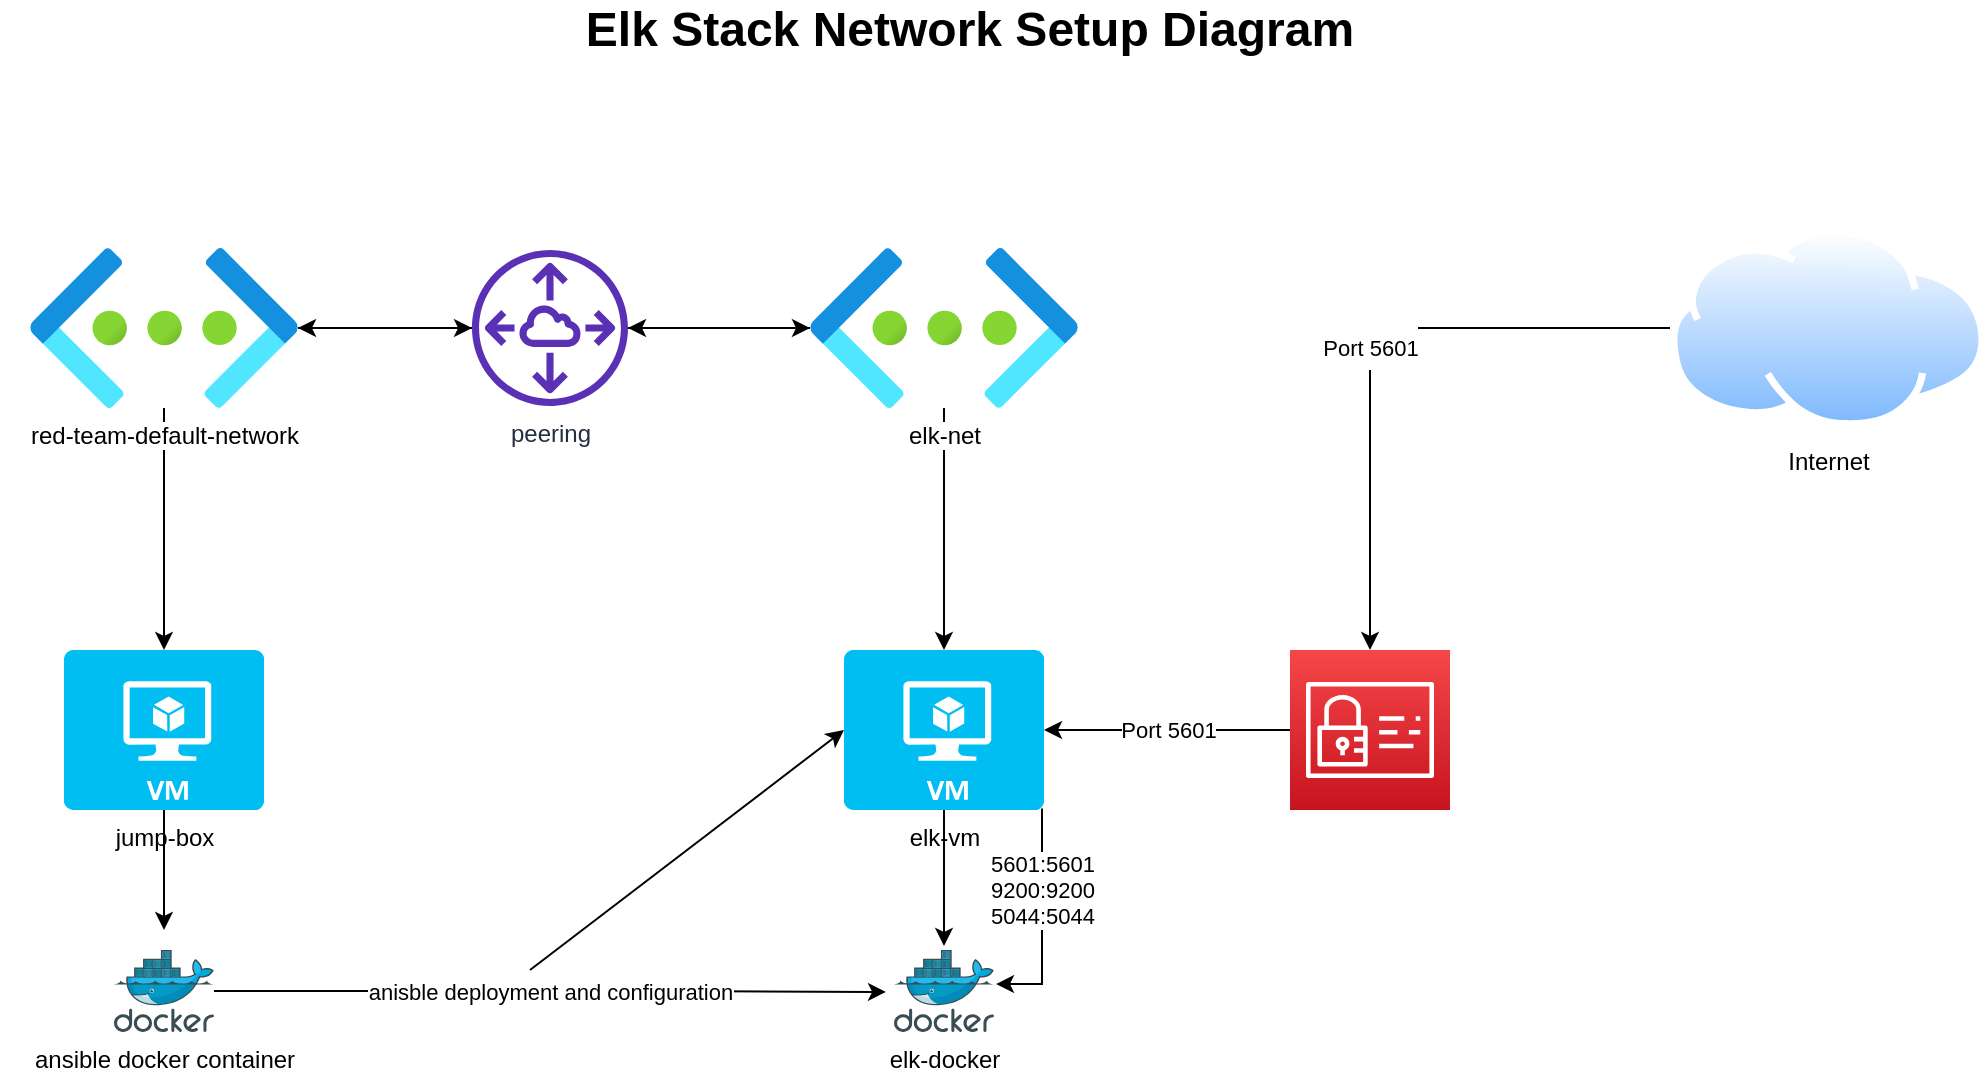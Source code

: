 <mxfile version="14.0.1" type="github">
  <diagram id="p6JLM_8M2Qhi4dKrnYwR" name="Page-1">
    <mxGraphModel dx="1426" dy="772" grid="1" gridSize="10" guides="1" tooltips="1" connect="1" arrows="1" fold="1" page="1" pageScale="1" pageWidth="1100" pageHeight="850" math="0" shadow="0">
      <root>
        <mxCell id="0" />
        <mxCell id="1" parent="0" />
        <mxCell id="etlffRKqnMTGyIb9DiFX-8" style="edgeStyle=orthogonalEdgeStyle;rounded=0;orthogonalLoop=1;jettySize=auto;html=1;" parent="1" source="etlffRKqnMTGyIb9DiFX-1" target="etlffRKqnMTGyIb9DiFX-3" edge="1">
          <mxGeometry relative="1" as="geometry" />
        </mxCell>
        <mxCell id="etlffRKqnMTGyIb9DiFX-16" style="edgeStyle=orthogonalEdgeStyle;rounded=0;orthogonalLoop=1;jettySize=auto;html=1;entryX=0.5;entryY=0;entryDx=0;entryDy=0;entryPerimeter=0;" parent="1" source="etlffRKqnMTGyIb9DiFX-1" target="etlffRKqnMTGyIb9DiFX-10" edge="1">
          <mxGeometry relative="1" as="geometry" />
        </mxCell>
        <mxCell id="etlffRKqnMTGyIb9DiFX-1" value="red-team-default-network" style="aspect=fixed;html=1;points=[];align=center;image;fontSize=12;image=img/lib/azure2/networking/Virtual_Networks.svg;" parent="1" vertex="1">
          <mxGeometry x="80" y="159" width="134" height="80" as="geometry" />
        </mxCell>
        <mxCell id="etlffRKqnMTGyIb9DiFX-7" style="edgeStyle=orthogonalEdgeStyle;rounded=0;orthogonalLoop=1;jettySize=auto;html=1;" parent="1" source="etlffRKqnMTGyIb9DiFX-2" target="etlffRKqnMTGyIb9DiFX-3" edge="1">
          <mxGeometry relative="1" as="geometry" />
        </mxCell>
        <mxCell id="etlffRKqnMTGyIb9DiFX-17" style="edgeStyle=orthogonalEdgeStyle;rounded=0;orthogonalLoop=1;jettySize=auto;html=1;entryX=0.5;entryY=0;entryDx=0;entryDy=0;entryPerimeter=0;" parent="1" source="etlffRKqnMTGyIb9DiFX-2" target="etlffRKqnMTGyIb9DiFX-12" edge="1">
          <mxGeometry relative="1" as="geometry" />
        </mxCell>
        <mxCell id="etlffRKqnMTGyIb9DiFX-2" value="elk-net" style="aspect=fixed;html=1;points=[];align=center;image;fontSize=12;image=img/lib/azure2/networking/Virtual_Networks.svg;" parent="1" vertex="1">
          <mxGeometry x="470" y="159" width="134" height="80" as="geometry" />
        </mxCell>
        <mxCell id="etlffRKqnMTGyIb9DiFX-4" value="" style="edgeStyle=orthogonalEdgeStyle;rounded=0;orthogonalLoop=1;jettySize=auto;html=1;" parent="1" source="etlffRKqnMTGyIb9DiFX-3" target="etlffRKqnMTGyIb9DiFX-1" edge="1">
          <mxGeometry relative="1" as="geometry" />
        </mxCell>
        <mxCell id="etlffRKqnMTGyIb9DiFX-5" value="" style="edgeStyle=orthogonalEdgeStyle;rounded=0;orthogonalLoop=1;jettySize=auto;html=1;" parent="1" source="etlffRKqnMTGyIb9DiFX-3" target="etlffRKqnMTGyIb9DiFX-2" edge="1">
          <mxGeometry relative="1" as="geometry" />
        </mxCell>
        <mxCell id="etlffRKqnMTGyIb9DiFX-3" value="peering" style="outlineConnect=0;fontColor=#232F3E;gradientColor=none;fillColor=#5A30B5;strokeColor=none;dashed=0;verticalLabelPosition=bottom;verticalAlign=top;align=center;html=1;fontSize=12;fontStyle=0;aspect=fixed;pointerEvents=1;shape=mxgraph.aws4.peering;" parent="1" vertex="1">
          <mxGeometry x="301" y="160" width="78" height="78" as="geometry" />
        </mxCell>
        <mxCell id="etlffRKqnMTGyIb9DiFX-21" style="edgeStyle=orthogonalEdgeStyle;rounded=0;orthogonalLoop=1;jettySize=auto;html=1;" parent="1" source="etlffRKqnMTGyIb9DiFX-10" edge="1">
          <mxGeometry relative="1" as="geometry">
            <mxPoint x="147" y="500" as="targetPoint" />
          </mxGeometry>
        </mxCell>
        <mxCell id="etlffRKqnMTGyIb9DiFX-10" value="jump-box" style="verticalLabelPosition=bottom;html=1;verticalAlign=top;align=center;strokeColor=none;fillColor=#00BEF2;shape=mxgraph.azure.virtual_machine;" parent="1" vertex="1">
          <mxGeometry x="97" y="360" width="100" height="80" as="geometry" />
        </mxCell>
        <mxCell id="etlffRKqnMTGyIb9DiFX-23" style="edgeStyle=orthogonalEdgeStyle;rounded=0;orthogonalLoop=1;jettySize=auto;html=1;entryX=0.5;entryY=-0.049;entryDx=0;entryDy=0;entryPerimeter=0;" parent="1" source="etlffRKqnMTGyIb9DiFX-12" target="etlffRKqnMTGyIb9DiFX-22" edge="1">
          <mxGeometry relative="1" as="geometry" />
        </mxCell>
        <mxCell id="BhzW3LJiTMypbDvLu19S-2" value="5601:5601&lt;br&gt;9200:9200&lt;br&gt;5044:5044" style="edgeStyle=orthogonalEdgeStyle;rounded=0;orthogonalLoop=1;jettySize=auto;html=1;exitX=0.99;exitY=0.99;exitDx=0;exitDy=0;exitPerimeter=0;entryX=1.02;entryY=0.415;entryDx=0;entryDy=0;entryPerimeter=0;" edge="1" parent="1" source="etlffRKqnMTGyIb9DiFX-12" target="etlffRKqnMTGyIb9DiFX-22">
          <mxGeometry x="-0.264" relative="1" as="geometry">
            <Array as="points">
              <mxPoint x="586" y="527" />
            </Array>
            <mxPoint as="offset" />
          </mxGeometry>
        </mxCell>
        <mxCell id="etlffRKqnMTGyIb9DiFX-12" value="elk-vm" style="verticalLabelPosition=bottom;html=1;verticalAlign=top;align=center;strokeColor=none;fillColor=#00BEF2;shape=mxgraph.azure.virtual_machine;" parent="1" vertex="1">
          <mxGeometry x="487" y="360" width="100" height="80" as="geometry" />
        </mxCell>
        <mxCell id="etlffRKqnMTGyIb9DiFX-27" value="anisble deployment and configuration" style="edgeStyle=orthogonalEdgeStyle;rounded=0;orthogonalLoop=1;jettySize=auto;html=1;entryX=-0.08;entryY=0.512;entryDx=0;entryDy=0;entryPerimeter=0;" parent="1" source="etlffRKqnMTGyIb9DiFX-18" target="etlffRKqnMTGyIb9DiFX-22" edge="1">
          <mxGeometry relative="1" as="geometry">
            <mxPoint x="92" y="530.5" as="targetPoint" />
            <Array as="points">
              <mxPoint x="400" y="531" />
              <mxPoint x="400" y="531" />
            </Array>
          </mxGeometry>
        </mxCell>
        <mxCell id="etlffRKqnMTGyIb9DiFX-18" value="ansible docker container" style="aspect=fixed;html=1;points=[];align=center;image;fontSize=12;image=img/lib/mscae/Docker.svg;" parent="1" vertex="1">
          <mxGeometry x="122" y="510" width="50" height="41" as="geometry" />
        </mxCell>
        <mxCell id="etlffRKqnMTGyIb9DiFX-22" value="elk-docker" style="aspect=fixed;html=1;points=[];align=center;image;fontSize=12;image=img/lib/mscae/Docker.svg;" parent="1" vertex="1">
          <mxGeometry x="512" y="510" width="50" height="41" as="geometry" />
        </mxCell>
        <mxCell id="etlffRKqnMTGyIb9DiFX-30" value="" style="endArrow=classic;html=1;entryX=0;entryY=0.5;entryDx=0;entryDy=0;entryPerimeter=0;" parent="1" target="etlffRKqnMTGyIb9DiFX-12" edge="1">
          <mxGeometry width="50" height="50" relative="1" as="geometry">
            <mxPoint x="330" y="520" as="sourcePoint" />
            <mxPoint x="400" y="440" as="targetPoint" />
          </mxGeometry>
        </mxCell>
        <mxCell id="BhzW3LJiTMypbDvLu19S-1" value="Port 5601" style="edgeStyle=orthogonalEdgeStyle;rounded=0;orthogonalLoop=1;jettySize=auto;html=1;entryX=1;entryY=0.5;entryDx=0;entryDy=0;entryPerimeter=0;" edge="1" parent="1" source="etlffRKqnMTGyIb9DiFX-32" target="etlffRKqnMTGyIb9DiFX-12">
          <mxGeometry relative="1" as="geometry" />
        </mxCell>
        <mxCell id="etlffRKqnMTGyIb9DiFX-32" value="" style="outlineConnect=0;fontColor=#232F3E;gradientColor=#F54749;gradientDirection=north;fillColor=#C7131F;strokeColor=#ffffff;dashed=0;verticalLabelPosition=bottom;verticalAlign=top;align=center;html=1;fontSize=12;fontStyle=0;aspect=fixed;shape=mxgraph.aws4.resourceIcon;resIcon=mxgraph.aws4.identity_and_access_management;" parent="1" vertex="1">
          <mxGeometry x="710" y="360" width="80" height="80" as="geometry" />
        </mxCell>
        <mxCell id="BhzW3LJiTMypbDvLu19S-6" value="&lt;font style=&quot;font-size: 11px&quot;&gt;Port 5601&lt;/font&gt;" style="edgeStyle=orthogonalEdgeStyle;rounded=0;orthogonalLoop=1;jettySize=auto;html=1;fontSize=24;" edge="1" parent="1" source="etlffRKqnMTGyIb9DiFX-37" target="etlffRKqnMTGyIb9DiFX-32">
          <mxGeometry relative="1" as="geometry" />
        </mxCell>
        <mxCell id="etlffRKqnMTGyIb9DiFX-37" value="Internet" style="aspect=fixed;perimeter=ellipsePerimeter;html=1;align=center;shadow=0;dashed=0;spacingTop=3;image;image=img/lib/active_directory/internet_cloud.svg;" parent="1" vertex="1">
          <mxGeometry x="900" y="149.25" width="157.94" height="99.5" as="geometry" />
        </mxCell>
        <mxCell id="BhzW3LJiTMypbDvLu19S-4" value="Elk Stack Network Setup Diagram" style="text;html=1;strokeColor=none;fillColor=none;align=center;verticalAlign=middle;whiteSpace=wrap;rounded=0;fontSize=24;fontStyle=1" vertex="1" parent="1">
          <mxGeometry x="65" y="40" width="970" height="20" as="geometry" />
        </mxCell>
      </root>
    </mxGraphModel>
  </diagram>
</mxfile>
